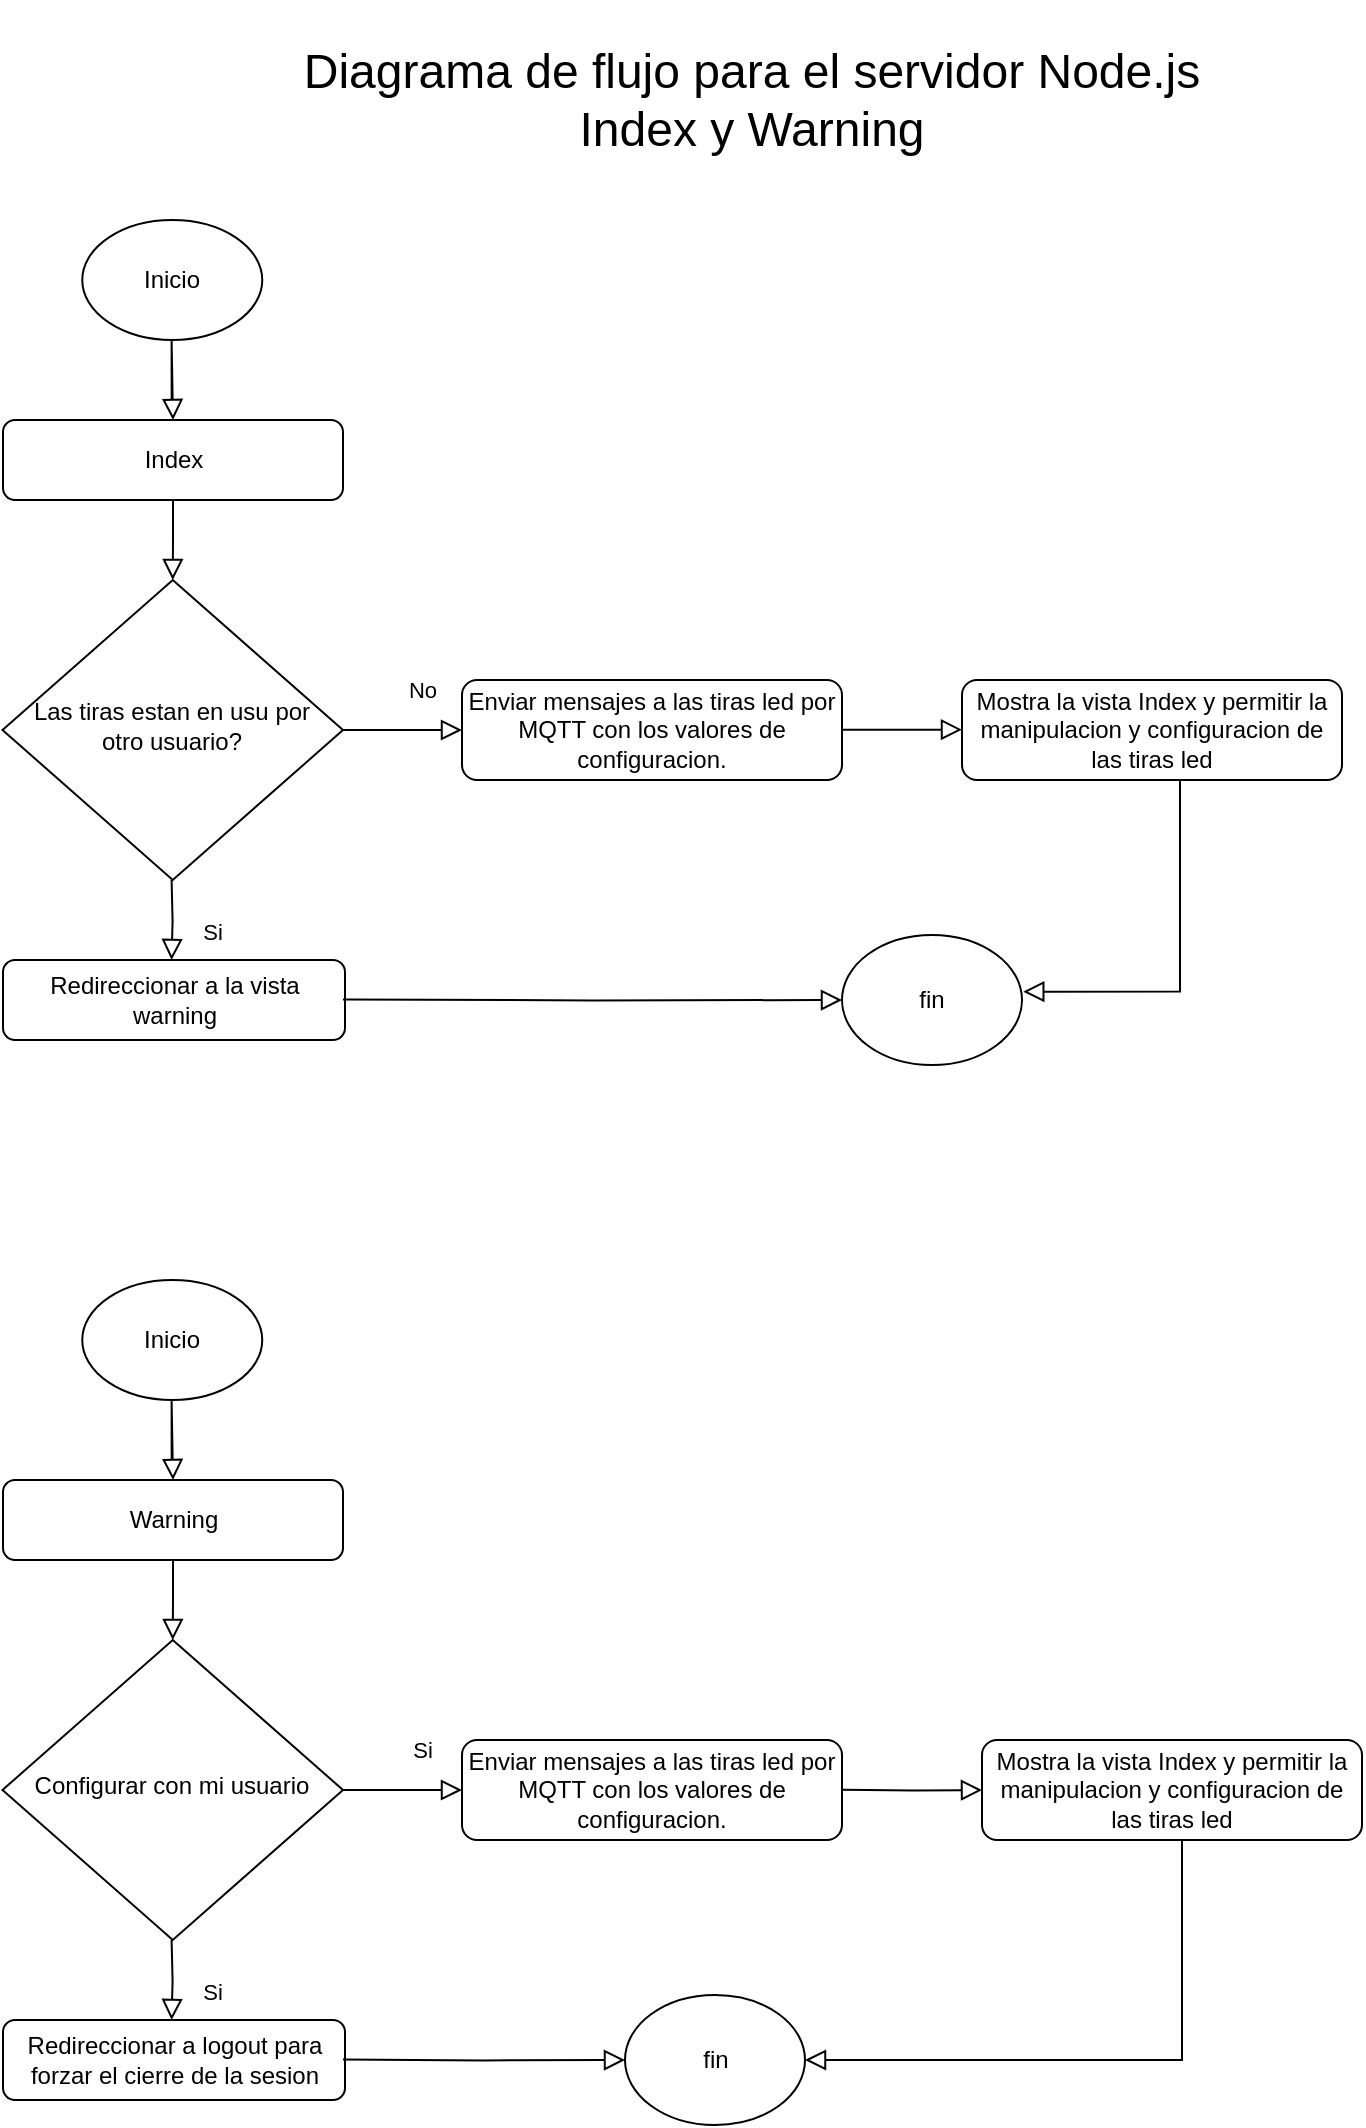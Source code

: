 <mxfile version="14.5.8" type="device"><diagram id="C5RBs43oDa-KdzZeNtuy" name="Page-1"><mxGraphModel dx="2370" dy="1287" grid="1" gridSize="10" guides="1" tooltips="1" connect="1" arrows="1" fold="1" page="1" pageScale="1" pageWidth="827" pageHeight="1169" math="0" shadow="0"><root><mxCell id="WIyWlLk6GJQsqaUBKTNV-0"/><mxCell id="WIyWlLk6GJQsqaUBKTNV-1" parent="WIyWlLk6GJQsqaUBKTNV-0"/><mxCell id="G4NnZIOhdcfDu2eC5uid-21" value="" style="rounded=0;html=1;jettySize=auto;orthogonalLoop=1;fontSize=11;endArrow=block;endFill=0;endSize=8;strokeWidth=1;shadow=0;labelBackgroundColor=none;edgeStyle=orthogonalEdgeStyle;entryX=0.5;entryY=0;entryDx=0;entryDy=0;" edge="1" parent="WIyWlLk6GJQsqaUBKTNV-1" source="G4NnZIOhdcfDu2eC5uid-22" target="G4NnZIOhdcfDu2eC5uid-31"><mxGeometry relative="1" as="geometry"><mxPoint x="135.25" y="330" as="targetPoint"/></mxGeometry></mxCell><mxCell id="G4NnZIOhdcfDu2eC5uid-22" value="Index" style="rounded=1;whiteSpace=wrap;html=1;fontSize=12;glass=0;strokeWidth=1;shadow=0;" vertex="1" parent="WIyWlLk6GJQsqaUBKTNV-1"><mxGeometry x="50.5" y="240" width="170" height="40" as="geometry"/></mxCell><mxCell id="G4NnZIOhdcfDu2eC5uid-23" value="Redireccionar a la vista warning" style="rounded=1;whiteSpace=wrap;html=1;fontSize=12;glass=0;strokeWidth=1;shadow=0;" vertex="1" parent="WIyWlLk6GJQsqaUBKTNV-1"><mxGeometry x="50.5" y="510" width="171" height="40" as="geometry"/></mxCell><mxCell id="G4NnZIOhdcfDu2eC5uid-25" value="Inicio" style="ellipse;whiteSpace=wrap;html=1;" vertex="1" parent="WIyWlLk6GJQsqaUBKTNV-1"><mxGeometry x="90.13" y="140" width="90" height="60" as="geometry"/></mxCell><mxCell id="G4NnZIOhdcfDu2eC5uid-26" value="" style="rounded=0;html=1;jettySize=auto;orthogonalLoop=1;fontSize=11;endArrow=block;endFill=0;endSize=8;strokeWidth=1;shadow=0;labelBackgroundColor=none;edgeStyle=orthogonalEdgeStyle;entryX=0.5;entryY=0;entryDx=0;entryDy=0;" edge="1" parent="WIyWlLk6GJQsqaUBKTNV-1" target="G4NnZIOhdcfDu2eC5uid-22"><mxGeometry relative="1" as="geometry"><mxPoint x="134.83" y="230" as="sourcePoint"/><mxPoint x="135" y="230" as="targetPoint"/><Array as="points"><mxPoint x="135" y="200"/><mxPoint x="136" y="200"/></Array></mxGeometry></mxCell><mxCell id="G4NnZIOhdcfDu2eC5uid-27" value="fin" style="ellipse;whiteSpace=wrap;html=1;" vertex="1" parent="WIyWlLk6GJQsqaUBKTNV-1"><mxGeometry x="470" y="497.5" width="90" height="65" as="geometry"/></mxCell><mxCell id="G4NnZIOhdcfDu2eC5uid-28" value="&lt;font style=&quot;font-size: 24px&quot;&gt;Diagrama de flujo para el servidor Node.js&lt;br&gt;Index y Warning&lt;br&gt;&lt;/font&gt;" style="text;html=1;align=center;verticalAlign=middle;whiteSpace=wrap;rounded=0;strokeWidth=1;" vertex="1" parent="WIyWlLk6GJQsqaUBKTNV-1"><mxGeometry x="175" y="30" width="500" height="100" as="geometry"/></mxCell><mxCell id="G4NnZIOhdcfDu2eC5uid-31" value="Las tiras estan en usu por otro usuario?" style="rhombus;whiteSpace=wrap;html=1;shadow=0;fontFamily=Helvetica;fontSize=12;align=center;strokeWidth=1;spacing=6;spacingTop=-4;" vertex="1" parent="WIyWlLk6GJQsqaUBKTNV-1"><mxGeometry x="50.25" y="320" width="170.25" height="150" as="geometry"/></mxCell><mxCell id="G4NnZIOhdcfDu2eC5uid-33" value="Si" style="rounded=0;html=1;jettySize=auto;orthogonalLoop=1;fontSize=11;endArrow=block;endFill=0;endSize=8;strokeWidth=1;shadow=0;labelBackgroundColor=none;edgeStyle=orthogonalEdgeStyle;exitX=0.5;exitY=1;exitDx=0;exitDy=0;" edge="1" parent="WIyWlLk6GJQsqaUBKTNV-1"><mxGeometry x="0.333" y="20" relative="1" as="geometry"><mxPoint as="offset"/><mxPoint x="134.8" y="470.0" as="sourcePoint"/><mxPoint x="134.8" y="510" as="targetPoint"/></mxGeometry></mxCell><mxCell id="G4NnZIOhdcfDu2eC5uid-34" value="No" style="rounded=0;html=1;jettySize=auto;orthogonalLoop=1;fontSize=11;endArrow=block;endFill=0;endSize=8;strokeWidth=1;shadow=0;labelBackgroundColor=none;edgeStyle=orthogonalEdgeStyle;exitX=1;exitY=0.5;exitDx=0;exitDy=0;entryX=0;entryY=0.5;entryDx=0;entryDy=0;" edge="1" parent="WIyWlLk6GJQsqaUBKTNV-1" source="G4NnZIOhdcfDu2eC5uid-31" target="G4NnZIOhdcfDu2eC5uid-35"><mxGeometry x="0.333" y="20" relative="1" as="geometry"><mxPoint as="offset"/><mxPoint x="291.5" y="420.0" as="sourcePoint"/><mxPoint x="301.5" y="420" as="targetPoint"/></mxGeometry></mxCell><mxCell id="G4NnZIOhdcfDu2eC5uid-35" value="Enviar mensajes a las tiras led por MQTT con los valores de configuracion." style="rounded=1;whiteSpace=wrap;html=1;fontSize=12;glass=0;strokeWidth=1;shadow=0;" vertex="1" parent="WIyWlLk6GJQsqaUBKTNV-1"><mxGeometry x="280" y="370" width="190" height="50" as="geometry"/></mxCell><mxCell id="G4NnZIOhdcfDu2eC5uid-42" value="" style="rounded=0;html=1;jettySize=auto;orthogonalLoop=1;fontSize=11;endArrow=block;endFill=0;endSize=8;strokeWidth=1;shadow=0;labelBackgroundColor=none;edgeStyle=orthogonalEdgeStyle;exitX=1;exitY=0.5;exitDx=0;exitDy=0;entryX=0;entryY=0.5;entryDx=0;entryDy=0;" edge="1" parent="WIyWlLk6GJQsqaUBKTNV-1" target="G4NnZIOhdcfDu2eC5uid-27"><mxGeometry x="0.333" y="20" relative="1" as="geometry"><mxPoint as="offset"/><mxPoint x="220.5" y="529.71" as="sourcePoint"/><mxPoint x="311.5" y="529.71" as="targetPoint"/></mxGeometry></mxCell><mxCell id="G4NnZIOhdcfDu2eC5uid-45" value="" style="rounded=0;html=1;jettySize=auto;orthogonalLoop=1;fontSize=11;endArrow=block;endFill=0;endSize=8;strokeWidth=1;shadow=0;labelBackgroundColor=none;edgeStyle=orthogonalEdgeStyle;entryX=0.5;entryY=0;entryDx=0;entryDy=0;" edge="1" parent="WIyWlLk6GJQsqaUBKTNV-1" source="G4NnZIOhdcfDu2eC5uid-46" target="G4NnZIOhdcfDu2eC5uid-51"><mxGeometry relative="1" as="geometry"><mxPoint x="135.25" y="860" as="targetPoint"/></mxGeometry></mxCell><mxCell id="G4NnZIOhdcfDu2eC5uid-46" value="Warning" style="rounded=1;whiteSpace=wrap;html=1;fontSize=12;glass=0;strokeWidth=1;shadow=0;" vertex="1" parent="WIyWlLk6GJQsqaUBKTNV-1"><mxGeometry x="50.5" y="770" width="170" height="40" as="geometry"/></mxCell><mxCell id="G4NnZIOhdcfDu2eC5uid-47" value="Redireccionar a logout para forzar el cierre de la sesion" style="rounded=1;whiteSpace=wrap;html=1;fontSize=12;glass=0;strokeWidth=1;shadow=0;" vertex="1" parent="WIyWlLk6GJQsqaUBKTNV-1"><mxGeometry x="50.5" y="1040" width="171" height="40" as="geometry"/></mxCell><mxCell id="G4NnZIOhdcfDu2eC5uid-48" value="Inicio" style="ellipse;whiteSpace=wrap;html=1;" vertex="1" parent="WIyWlLk6GJQsqaUBKTNV-1"><mxGeometry x="90.13" y="670" width="90" height="60" as="geometry"/></mxCell><mxCell id="G4NnZIOhdcfDu2eC5uid-49" value="" style="rounded=0;html=1;jettySize=auto;orthogonalLoop=1;fontSize=11;endArrow=block;endFill=0;endSize=8;strokeWidth=1;shadow=0;labelBackgroundColor=none;edgeStyle=orthogonalEdgeStyle;entryX=0.5;entryY=0;entryDx=0;entryDy=0;" edge="1" parent="WIyWlLk6GJQsqaUBKTNV-1" target="G4NnZIOhdcfDu2eC5uid-46"><mxGeometry relative="1" as="geometry"><mxPoint x="134.83" y="760" as="sourcePoint"/><mxPoint x="135" y="760" as="targetPoint"/><Array as="points"><mxPoint x="135" y="730"/><mxPoint x="136" y="730"/></Array></mxGeometry></mxCell><mxCell id="G4NnZIOhdcfDu2eC5uid-50" value="fin" style="ellipse;whiteSpace=wrap;html=1;" vertex="1" parent="WIyWlLk6GJQsqaUBKTNV-1"><mxGeometry x="361.5" y="1027.5" width="90" height="65" as="geometry"/></mxCell><mxCell id="G4NnZIOhdcfDu2eC5uid-51" value="Configurar con mi usuario" style="rhombus;whiteSpace=wrap;html=1;shadow=0;fontFamily=Helvetica;fontSize=12;align=center;strokeWidth=1;spacing=6;spacingTop=-4;" vertex="1" parent="WIyWlLk6GJQsqaUBKTNV-1"><mxGeometry x="50.25" y="850" width="170.25" height="150" as="geometry"/></mxCell><mxCell id="G4NnZIOhdcfDu2eC5uid-52" value="Si" style="rounded=0;html=1;jettySize=auto;orthogonalLoop=1;fontSize=11;endArrow=block;endFill=0;endSize=8;strokeWidth=1;shadow=0;labelBackgroundColor=none;edgeStyle=orthogonalEdgeStyle;exitX=0.5;exitY=1;exitDx=0;exitDy=0;" edge="1" parent="WIyWlLk6GJQsqaUBKTNV-1"><mxGeometry x="0.333" y="20" relative="1" as="geometry"><mxPoint as="offset"/><mxPoint x="134.8" y="1000.0" as="sourcePoint"/><mxPoint x="134.8" y="1040" as="targetPoint"/></mxGeometry></mxCell><mxCell id="G4NnZIOhdcfDu2eC5uid-53" value="Si" style="rounded=0;html=1;jettySize=auto;orthogonalLoop=1;fontSize=11;endArrow=block;endFill=0;endSize=8;strokeWidth=1;shadow=0;labelBackgroundColor=none;edgeStyle=orthogonalEdgeStyle;exitX=1;exitY=0.5;exitDx=0;exitDy=0;entryX=0;entryY=0.5;entryDx=0;entryDy=0;" edge="1" parent="WIyWlLk6GJQsqaUBKTNV-1" source="G4NnZIOhdcfDu2eC5uid-51" target="G4NnZIOhdcfDu2eC5uid-54"><mxGeometry x="0.333" y="20" relative="1" as="geometry"><mxPoint as="offset"/><mxPoint x="291.5" y="950.0" as="sourcePoint"/><mxPoint x="301.5" y="950" as="targetPoint"/></mxGeometry></mxCell><mxCell id="G4NnZIOhdcfDu2eC5uid-54" value="Enviar mensajes a las tiras led por MQTT con los valores de configuracion." style="rounded=1;whiteSpace=wrap;html=1;fontSize=12;glass=0;strokeWidth=1;shadow=0;" vertex="1" parent="WIyWlLk6GJQsqaUBKTNV-1"><mxGeometry x="280" y="900" width="190" height="50" as="geometry"/></mxCell><mxCell id="G4NnZIOhdcfDu2eC5uid-55" value="" style="rounded=0;html=1;jettySize=auto;orthogonalLoop=1;fontSize=11;endArrow=block;endFill=0;endSize=8;strokeWidth=1;shadow=0;labelBackgroundColor=none;edgeStyle=orthogonalEdgeStyle;exitX=1;exitY=0.5;exitDx=0;exitDy=0;entryX=0;entryY=0.5;entryDx=0;entryDy=0;" edge="1" parent="WIyWlLk6GJQsqaUBKTNV-1" target="G4NnZIOhdcfDu2eC5uid-50"><mxGeometry x="0.333" y="20" relative="1" as="geometry"><mxPoint as="offset"/><mxPoint x="220.5" y="1059.71" as="sourcePoint"/><mxPoint x="311.5" y="1059.71" as="targetPoint"/></mxGeometry></mxCell><mxCell id="G4NnZIOhdcfDu2eC5uid-57" value="Mostra la vista Index y permitir la manipulacion y configuracion de las tiras led" style="rounded=1;whiteSpace=wrap;html=1;fontSize=12;glass=0;strokeWidth=1;shadow=0;" vertex="1" parent="WIyWlLk6GJQsqaUBKTNV-1"><mxGeometry x="530" y="370" width="190" height="50" as="geometry"/></mxCell><mxCell id="G4NnZIOhdcfDu2eC5uid-60" value="" style="rounded=0;html=1;jettySize=auto;orthogonalLoop=1;fontSize=11;endArrow=block;endFill=0;endSize=8;strokeWidth=1;shadow=0;labelBackgroundColor=none;edgeStyle=orthogonalEdgeStyle;exitX=1;exitY=0.5;exitDx=0;exitDy=0;entryX=0;entryY=0.5;entryDx=0;entryDy=0;" edge="1" parent="WIyWlLk6GJQsqaUBKTNV-1"><mxGeometry x="0.333" y="20" relative="1" as="geometry"><mxPoint as="offset"/><mxPoint x="470.5" y="394.83" as="sourcePoint"/><mxPoint x="530" y="394.83" as="targetPoint"/></mxGeometry></mxCell><mxCell id="G4NnZIOhdcfDu2eC5uid-64" value="" style="rounded=0;html=1;jettySize=auto;orthogonalLoop=1;fontSize=11;endArrow=block;endFill=0;endSize=8;strokeWidth=1;shadow=0;labelBackgroundColor=none;edgeStyle=orthogonalEdgeStyle;exitX=0.5;exitY=1;exitDx=0;exitDy=0;entryX=1.007;entryY=0.436;entryDx=0;entryDy=0;entryPerimeter=0;" edge="1" parent="WIyWlLk6GJQsqaUBKTNV-1" target="G4NnZIOhdcfDu2eC5uid-27"><mxGeometry x="0.333" y="20" relative="1" as="geometry"><mxPoint as="offset"/><mxPoint x="636.08" y="420.0" as="sourcePoint"/><mxPoint x="636.08" y="460" as="targetPoint"/><Array as="points"><mxPoint x="639" y="420"/><mxPoint x="639" y="526"/></Array></mxGeometry></mxCell><mxCell id="G4NnZIOhdcfDu2eC5uid-65" value="Mostra la vista Index y permitir la manipulacion y configuracion de las tiras led" style="rounded=1;whiteSpace=wrap;html=1;fontSize=12;glass=0;strokeWidth=1;shadow=0;" vertex="1" parent="WIyWlLk6GJQsqaUBKTNV-1"><mxGeometry x="540" y="900" width="190" height="50" as="geometry"/></mxCell><mxCell id="G4NnZIOhdcfDu2eC5uid-66" value="" style="rounded=0;html=1;jettySize=auto;orthogonalLoop=1;fontSize=11;endArrow=block;endFill=0;endSize=8;strokeWidth=1;shadow=0;labelBackgroundColor=none;edgeStyle=orthogonalEdgeStyle;exitX=1;exitY=0.5;exitDx=0;exitDy=0;entryX=0;entryY=0.5;entryDx=0;entryDy=0;" edge="1" parent="WIyWlLk6GJQsqaUBKTNV-1" target="G4NnZIOhdcfDu2eC5uid-65"><mxGeometry x="0.333" y="20" relative="1" as="geometry"><mxPoint as="offset"/><mxPoint x="470.5" y="924.83" as="sourcePoint"/><mxPoint x="530" y="924.83" as="targetPoint"/></mxGeometry></mxCell><mxCell id="G4NnZIOhdcfDu2eC5uid-67" value="" style="rounded=0;html=1;jettySize=auto;orthogonalLoop=1;fontSize=11;endArrow=block;endFill=0;endSize=8;strokeWidth=1;shadow=0;labelBackgroundColor=none;edgeStyle=orthogonalEdgeStyle;exitX=0.5;exitY=1;exitDx=0;exitDy=0;entryX=1;entryY=0.5;entryDx=0;entryDy=0;" edge="1" parent="WIyWlLk6GJQsqaUBKTNV-1" target="G4NnZIOhdcfDu2eC5uid-50"><mxGeometry x="0.333" y="20" relative="1" as="geometry"><mxPoint as="offset"/><mxPoint x="640.0" y="950.0" as="sourcePoint"/><mxPoint x="640.0" y="990" as="targetPoint"/><Array as="points"><mxPoint x="640" y="1060"/></Array></mxGeometry></mxCell></root></mxGraphModel></diagram></mxfile>